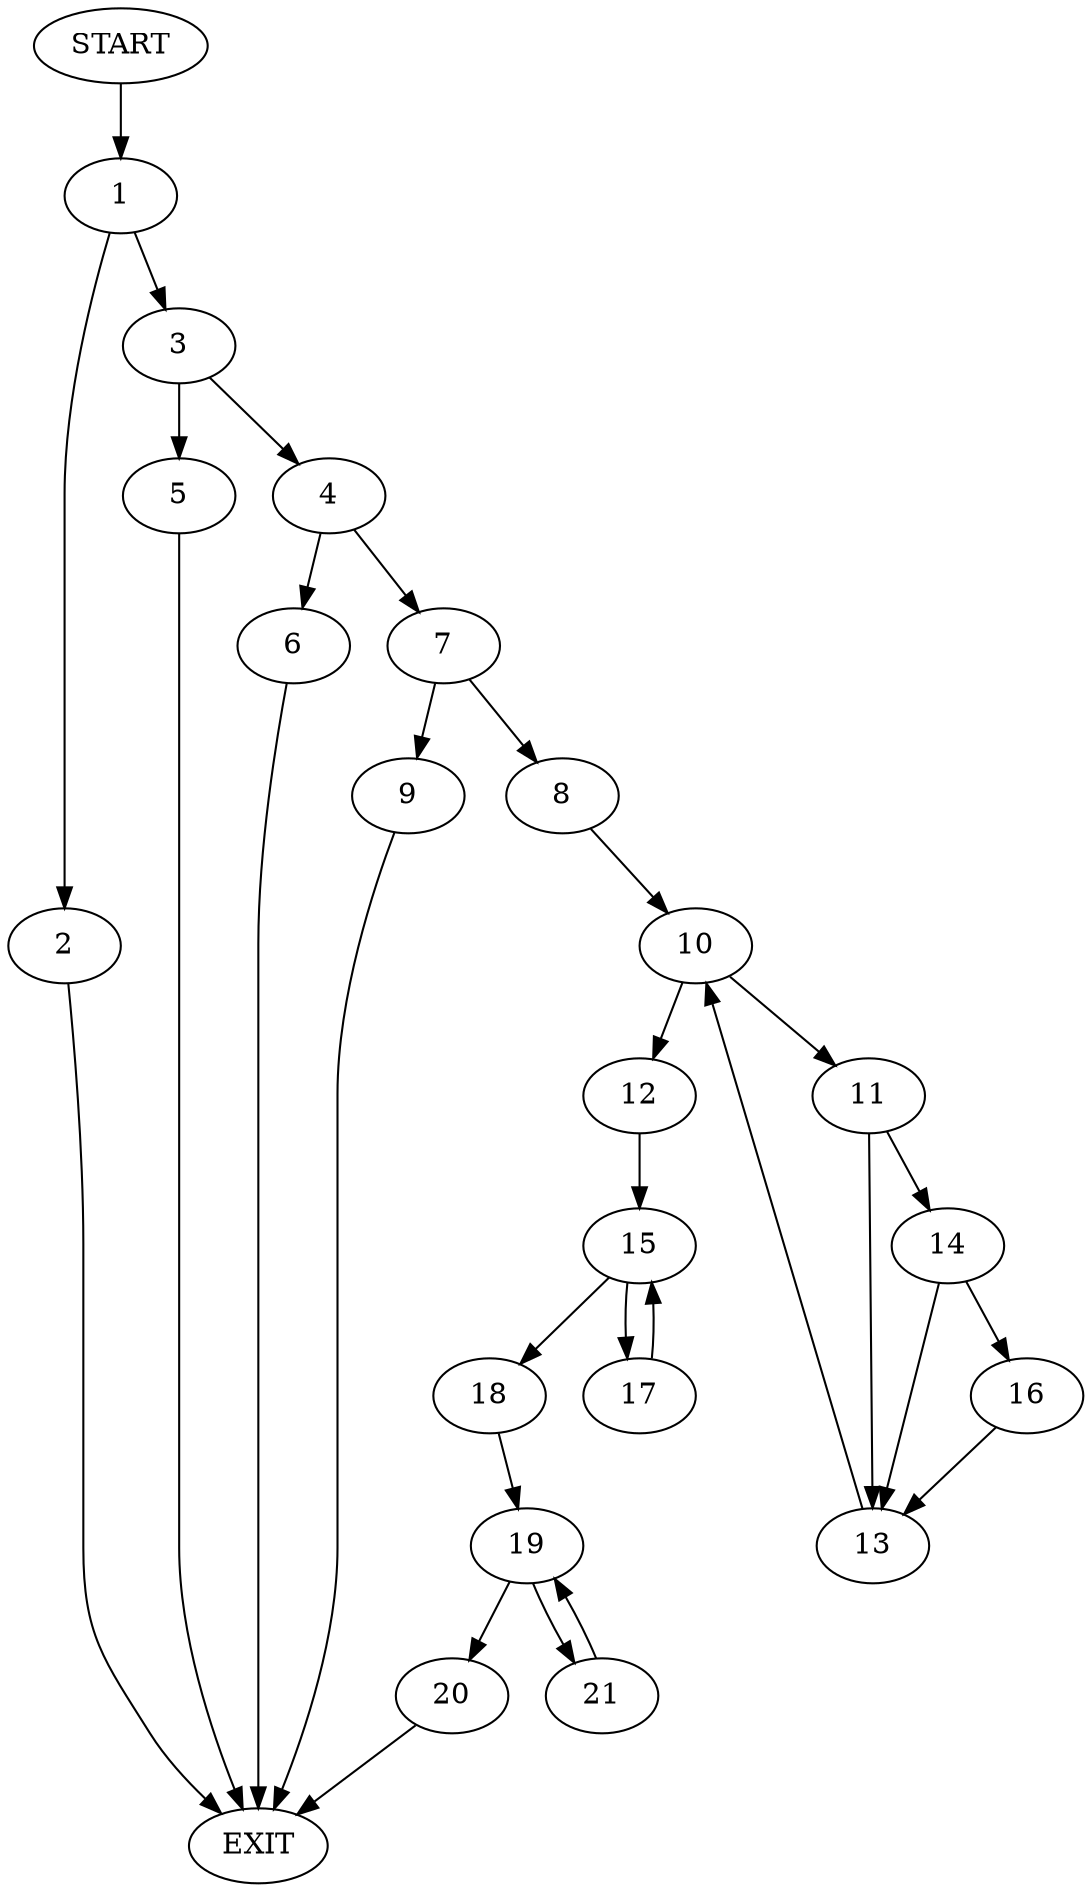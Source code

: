 digraph {
0 [label="START"]
22 [label="EXIT"]
0 -> 1
1 -> 2
1 -> 3
2 -> 22
3 -> 4
3 -> 5
4 -> 6
4 -> 7
5 -> 22
7 -> 8
7 -> 9
6 -> 22
8 -> 10
9 -> 22
10 -> 11
10 -> 12
11 -> 13
11 -> 14
12 -> 15
13 -> 10
14 -> 13
14 -> 16
16 -> 13
15 -> 17
15 -> 18
18 -> 19
17 -> 15
19 -> 20
19 -> 21
21 -> 19
20 -> 22
}
